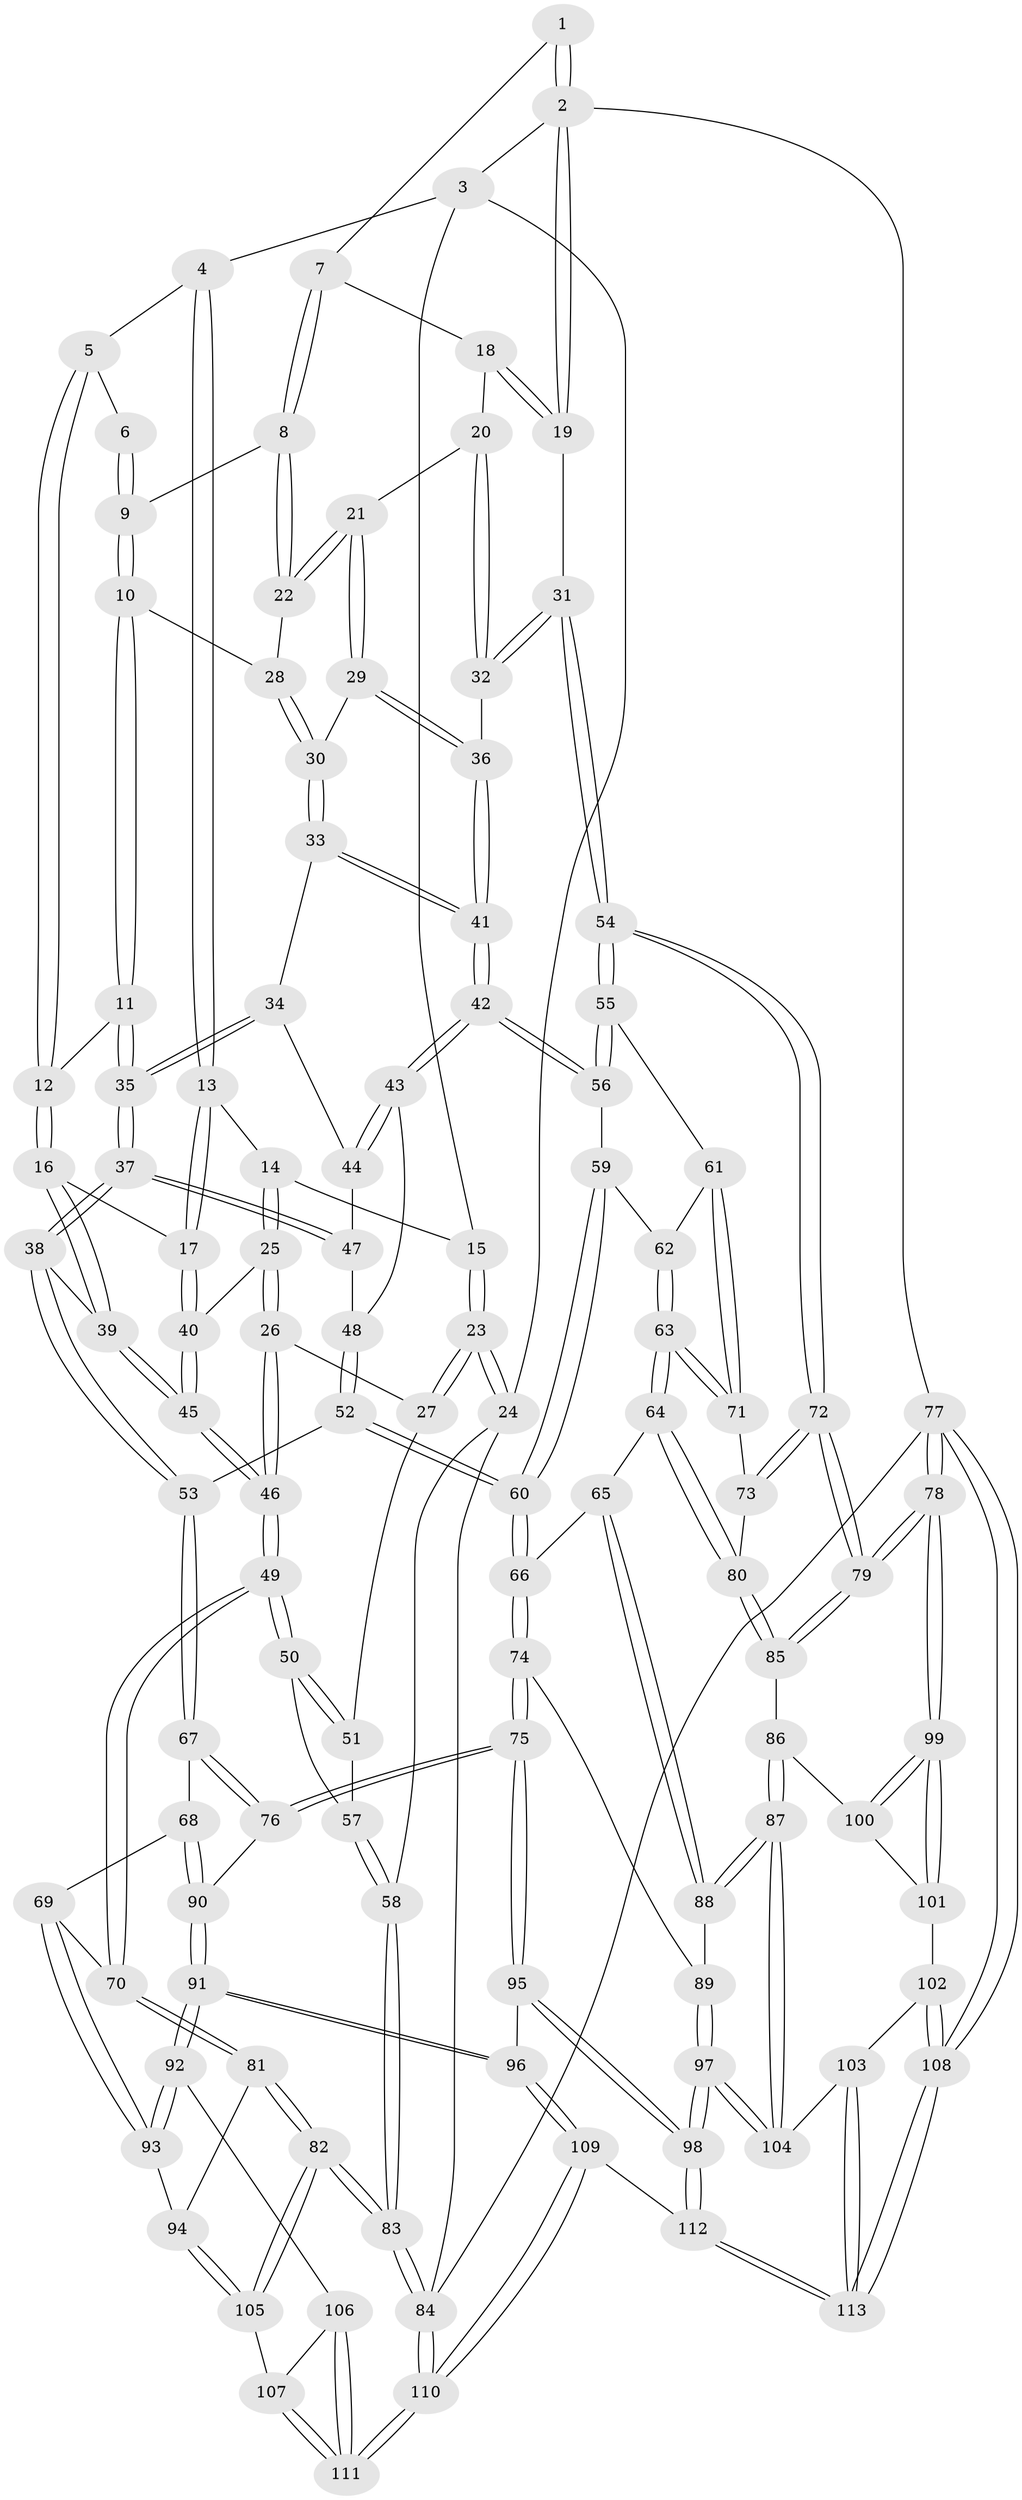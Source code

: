 // coarse degree distribution, {4: 0.43478260869565216, 5: 0.2753623188405797, 3: 0.15942028985507245, 6: 0.13043478260869565}
// Generated by graph-tools (version 1.1) at 2025/24/03/03/25 07:24:38]
// undirected, 113 vertices, 279 edges
graph export_dot {
graph [start="1"]
  node [color=gray90,style=filled];
  1 [pos="+0.940355324228617+0"];
  2 [pos="+1+0"];
  3 [pos="+0.11056598196328783+0"];
  4 [pos="+0.44200136468118656+0"];
  5 [pos="+0.44318997353196915+0"];
  6 [pos="+0.7551830482864288+0"];
  7 [pos="+0.9430638255602999+0.059154366948500944"];
  8 [pos="+0.8343244519510852+0.09977690393831373"];
  9 [pos="+0.7594826300778443+0"];
  10 [pos="+0.640331439767825+0.1316304522460534"];
  11 [pos="+0.6006420009710329+0.14265727398273098"];
  12 [pos="+0.5645294493359924+0.1235149389529873"];
  13 [pos="+0.3461273767394421+0.12785258749775918"];
  14 [pos="+0.15761542735322956+0.06889643124935035"];
  15 [pos="+0.1421025862571401+0.043186723838100176"];
  16 [pos="+0.38413052664943836+0.2042257320795814"];
  17 [pos="+0.36195885725207216+0.187566995904628"];
  18 [pos="+0.9937284770733+0.08996377020973227"];
  19 [pos="+1+0.1297621147538777"];
  20 [pos="+0.9065793396171109+0.16396407105732766"];
  21 [pos="+0.8394584799990301+0.13520818294081688"];
  22 [pos="+0.8364330264666018+0.12143917651303078"];
  23 [pos="+0+0.21627719814509308"];
  24 [pos="+0+0.21388977297070952"];
  25 [pos="+0.1413008371332966+0.24957798688090646"];
  26 [pos="+0.14043789150374428+0.25018433671798285"];
  27 [pos="+0.07674808591949313+0.27678069761802976"];
  28 [pos="+0.6645477855582781+0.14829296325325803"];
  29 [pos="+0.8205516888178708+0.17067535683304177"];
  30 [pos="+0.7214783385516398+0.2019381558300485"];
  31 [pos="+1+0.2868701610894662"];
  32 [pos="+0.960762259687845+0.22359233686143026"];
  33 [pos="+0.7184564152258326+0.2341587922568118"];
  34 [pos="+0.7107260924659746+0.24194801581823383"];
  35 [pos="+0.5907898494706263+0.2904384337916131"];
  36 [pos="+0.8343932333148936+0.31808161780058025"];
  37 [pos="+0.5811685271667856+0.3146467966417907"];
  38 [pos="+0.4986598824762388+0.3949079288368368"];
  39 [pos="+0.465544412664862+0.38395081755892174"];
  40 [pos="+0.2310508826744884+0.2526761566984271"];
  41 [pos="+0.8307861408539469+0.32775998013672825"];
  42 [pos="+0.8281108680238025+0.3673256193522512"];
  43 [pos="+0.7734768437453675+0.35763752252671044"];
  44 [pos="+0.709468846255398+0.3282387587298898"];
  45 [pos="+0.3055796680704434+0.4570705808346505"];
  46 [pos="+0.26266340554560813+0.49706587916974"];
  47 [pos="+0.6538779584627181+0.3252050531713464"];
  48 [pos="+0.6942589197761925+0.3923184751886664"];
  49 [pos="+0.22979753024639285+0.5400827523678416"];
  50 [pos="+0.21251181747291412+0.5293064756806191"];
  51 [pos="+0.08659325244999419+0.34709323874100356"];
  52 [pos="+0.5739510549694852+0.48311356876395595"];
  53 [pos="+0.5458130430928082+0.46669739528773546"];
  54 [pos="+1+0.3896108012434995"];
  55 [pos="+0.9661594293561285+0.4335269019910235"];
  56 [pos="+0.8307714379905967+0.37279259034407464"];
  57 [pos="+0+0.4833794186339473"];
  58 [pos="+0+0.5201191952591422"];
  59 [pos="+0.7801329267269326+0.4508161051582766"];
  60 [pos="+0.656394643199604+0.5491095472779364"];
  61 [pos="+0.9155906847080869+0.5337462180725308"];
  62 [pos="+0.8270640230493995+0.5226483673728878"];
  63 [pos="+0.7924535022360469+0.6242728429497806"];
  64 [pos="+0.7655141906958722+0.6456459749758817"];
  65 [pos="+0.7239218483723688+0.6515811569000018"];
  66 [pos="+0.6880081465578735+0.6393664958371578"];
  67 [pos="+0.4366092738416673+0.6478080024090236"];
  68 [pos="+0.29846991117970206+0.6523188523478929"];
  69 [pos="+0.2597649779027071+0.6443814558921664"];
  70 [pos="+0.23189831913128361+0.6284241133585845"];
  71 [pos="+0.9092856646462607+0.5691731481509293"];
  72 [pos="+1+0.7193585392351118"];
  73 [pos="+0.9272715305795244+0.5960788417218651"];
  74 [pos="+0.5871379057803598+0.7486642326112559"];
  75 [pos="+0.5751430740485732+0.7538886802453006"];
  76 [pos="+0.5213407921278732+0.7317736219903449"];
  77 [pos="+1+1"];
  78 [pos="+1+1"];
  79 [pos="+1+0.7603812302396926"];
  80 [pos="+0.9064308397889869+0.7137242455642828"];
  81 [pos="+0.15253044193283466+0.6918507652812509"];
  82 [pos="+0+0.7925126301057468"];
  83 [pos="+0+0.8364891917592189"];
  84 [pos="+0+1"];
  85 [pos="+0.9249219898029201+0.7375845811106803"];
  86 [pos="+0.8642186263796551+0.8170980342442568"];
  87 [pos="+0.7995665834944053+0.8325278476745694"];
  88 [pos="+0.7944866474841739+0.8222567852247883"];
  89 [pos="+0.6096924024790327+0.7698487578137886"];
  90 [pos="+0.41114734322678004+0.7932226916623201"];
  91 [pos="+0.3890215052289027+0.8705576412441854"];
  92 [pos="+0.35155034046214595+0.8698712240218959"];
  93 [pos="+0.3227524116682681+0.8461860167823833"];
  94 [pos="+0.2442426483412855+0.8626382159748942"];
  95 [pos="+0.5394279178049897+0.8689734666455288"];
  96 [pos="+0.4123411340631762+0.886880550269393"];
  97 [pos="+0.7276101436779906+0.8935022473741874"];
  98 [pos="+0.6071821866468307+1"];
  99 [pos="+0.9662295451627215+0.907440840401322"];
  100 [pos="+0.8762661812672292+0.8304631935656714"];
  101 [pos="+0.8769716724526397+0.9176232802608713"];
  102 [pos="+0.8652982507097263+0.9241589910893717"];
  103 [pos="+0.7729875402480709+0.885922623292145"];
  104 [pos="+0.7703736582447025+0.8823783451992697"];
  105 [pos="+0.20969456162807154+0.9158357324076526"];
  106 [pos="+0.3366643646130886+0.8926608623502288"];
  107 [pos="+0.2138413448194699+0.9251847556124106"];
  108 [pos="+0.95637216615719+1"];
  109 [pos="+0.43525346320393077+1"];
  110 [pos="+0.25088884804055367+1"];
  111 [pos="+0.25369921027123965+1"];
  112 [pos="+0.5860518493387408+1"];
  113 [pos="+0.9341515227035803+1"];
  1 -- 2;
  1 -- 2;
  1 -- 7;
  2 -- 3;
  2 -- 19;
  2 -- 19;
  2 -- 77;
  3 -- 4;
  3 -- 15;
  3 -- 24;
  4 -- 5;
  4 -- 13;
  4 -- 13;
  5 -- 6;
  5 -- 12;
  5 -- 12;
  6 -- 9;
  6 -- 9;
  7 -- 8;
  7 -- 8;
  7 -- 18;
  8 -- 9;
  8 -- 22;
  8 -- 22;
  9 -- 10;
  9 -- 10;
  10 -- 11;
  10 -- 11;
  10 -- 28;
  11 -- 12;
  11 -- 35;
  11 -- 35;
  12 -- 16;
  12 -- 16;
  13 -- 14;
  13 -- 17;
  13 -- 17;
  14 -- 15;
  14 -- 25;
  14 -- 25;
  15 -- 23;
  15 -- 23;
  16 -- 17;
  16 -- 39;
  16 -- 39;
  17 -- 40;
  17 -- 40;
  18 -- 19;
  18 -- 19;
  18 -- 20;
  19 -- 31;
  20 -- 21;
  20 -- 32;
  20 -- 32;
  21 -- 22;
  21 -- 22;
  21 -- 29;
  21 -- 29;
  22 -- 28;
  23 -- 24;
  23 -- 24;
  23 -- 27;
  23 -- 27;
  24 -- 58;
  24 -- 84;
  25 -- 26;
  25 -- 26;
  25 -- 40;
  26 -- 27;
  26 -- 46;
  26 -- 46;
  27 -- 51;
  28 -- 30;
  28 -- 30;
  29 -- 30;
  29 -- 36;
  29 -- 36;
  30 -- 33;
  30 -- 33;
  31 -- 32;
  31 -- 32;
  31 -- 54;
  31 -- 54;
  32 -- 36;
  33 -- 34;
  33 -- 41;
  33 -- 41;
  34 -- 35;
  34 -- 35;
  34 -- 44;
  35 -- 37;
  35 -- 37;
  36 -- 41;
  36 -- 41;
  37 -- 38;
  37 -- 38;
  37 -- 47;
  37 -- 47;
  38 -- 39;
  38 -- 53;
  38 -- 53;
  39 -- 45;
  39 -- 45;
  40 -- 45;
  40 -- 45;
  41 -- 42;
  41 -- 42;
  42 -- 43;
  42 -- 43;
  42 -- 56;
  42 -- 56;
  43 -- 44;
  43 -- 44;
  43 -- 48;
  44 -- 47;
  45 -- 46;
  45 -- 46;
  46 -- 49;
  46 -- 49;
  47 -- 48;
  48 -- 52;
  48 -- 52;
  49 -- 50;
  49 -- 50;
  49 -- 70;
  49 -- 70;
  50 -- 51;
  50 -- 51;
  50 -- 57;
  51 -- 57;
  52 -- 53;
  52 -- 60;
  52 -- 60;
  53 -- 67;
  53 -- 67;
  54 -- 55;
  54 -- 55;
  54 -- 72;
  54 -- 72;
  55 -- 56;
  55 -- 56;
  55 -- 61;
  56 -- 59;
  57 -- 58;
  57 -- 58;
  58 -- 83;
  58 -- 83;
  59 -- 60;
  59 -- 60;
  59 -- 62;
  60 -- 66;
  60 -- 66;
  61 -- 62;
  61 -- 71;
  61 -- 71;
  62 -- 63;
  62 -- 63;
  63 -- 64;
  63 -- 64;
  63 -- 71;
  63 -- 71;
  64 -- 65;
  64 -- 80;
  64 -- 80;
  65 -- 66;
  65 -- 88;
  65 -- 88;
  66 -- 74;
  66 -- 74;
  67 -- 68;
  67 -- 76;
  67 -- 76;
  68 -- 69;
  68 -- 90;
  68 -- 90;
  69 -- 70;
  69 -- 93;
  69 -- 93;
  70 -- 81;
  70 -- 81;
  71 -- 73;
  72 -- 73;
  72 -- 73;
  72 -- 79;
  72 -- 79;
  73 -- 80;
  74 -- 75;
  74 -- 75;
  74 -- 89;
  75 -- 76;
  75 -- 76;
  75 -- 95;
  75 -- 95;
  76 -- 90;
  77 -- 78;
  77 -- 78;
  77 -- 108;
  77 -- 108;
  77 -- 84;
  78 -- 79;
  78 -- 79;
  78 -- 99;
  78 -- 99;
  79 -- 85;
  79 -- 85;
  80 -- 85;
  80 -- 85;
  81 -- 82;
  81 -- 82;
  81 -- 94;
  82 -- 83;
  82 -- 83;
  82 -- 105;
  82 -- 105;
  83 -- 84;
  83 -- 84;
  84 -- 110;
  84 -- 110;
  85 -- 86;
  86 -- 87;
  86 -- 87;
  86 -- 100;
  87 -- 88;
  87 -- 88;
  87 -- 104;
  87 -- 104;
  88 -- 89;
  89 -- 97;
  89 -- 97;
  90 -- 91;
  90 -- 91;
  91 -- 92;
  91 -- 92;
  91 -- 96;
  91 -- 96;
  92 -- 93;
  92 -- 93;
  92 -- 106;
  93 -- 94;
  94 -- 105;
  94 -- 105;
  95 -- 96;
  95 -- 98;
  95 -- 98;
  96 -- 109;
  96 -- 109;
  97 -- 98;
  97 -- 98;
  97 -- 104;
  97 -- 104;
  98 -- 112;
  98 -- 112;
  99 -- 100;
  99 -- 100;
  99 -- 101;
  99 -- 101;
  100 -- 101;
  101 -- 102;
  102 -- 103;
  102 -- 108;
  102 -- 108;
  103 -- 104;
  103 -- 113;
  103 -- 113;
  105 -- 107;
  106 -- 107;
  106 -- 111;
  106 -- 111;
  107 -- 111;
  107 -- 111;
  108 -- 113;
  108 -- 113;
  109 -- 110;
  109 -- 110;
  109 -- 112;
  110 -- 111;
  110 -- 111;
  112 -- 113;
  112 -- 113;
}

